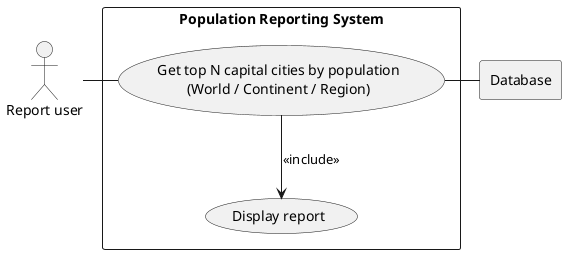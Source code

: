 @startuml
actor "Report user" as User

rectangle "Population Reporting System" {
  usecase "Get top N capital cities by population\n(World / Continent / Region)" as GetTopNCapitals
  usecase "Display report" as ShowReport
}

rectangle "Database" as DB

User - GetTopNCapitals

GetTopNCapitals - DB
GetTopNCapitals --> ShowReport : <<include>>
@enduml